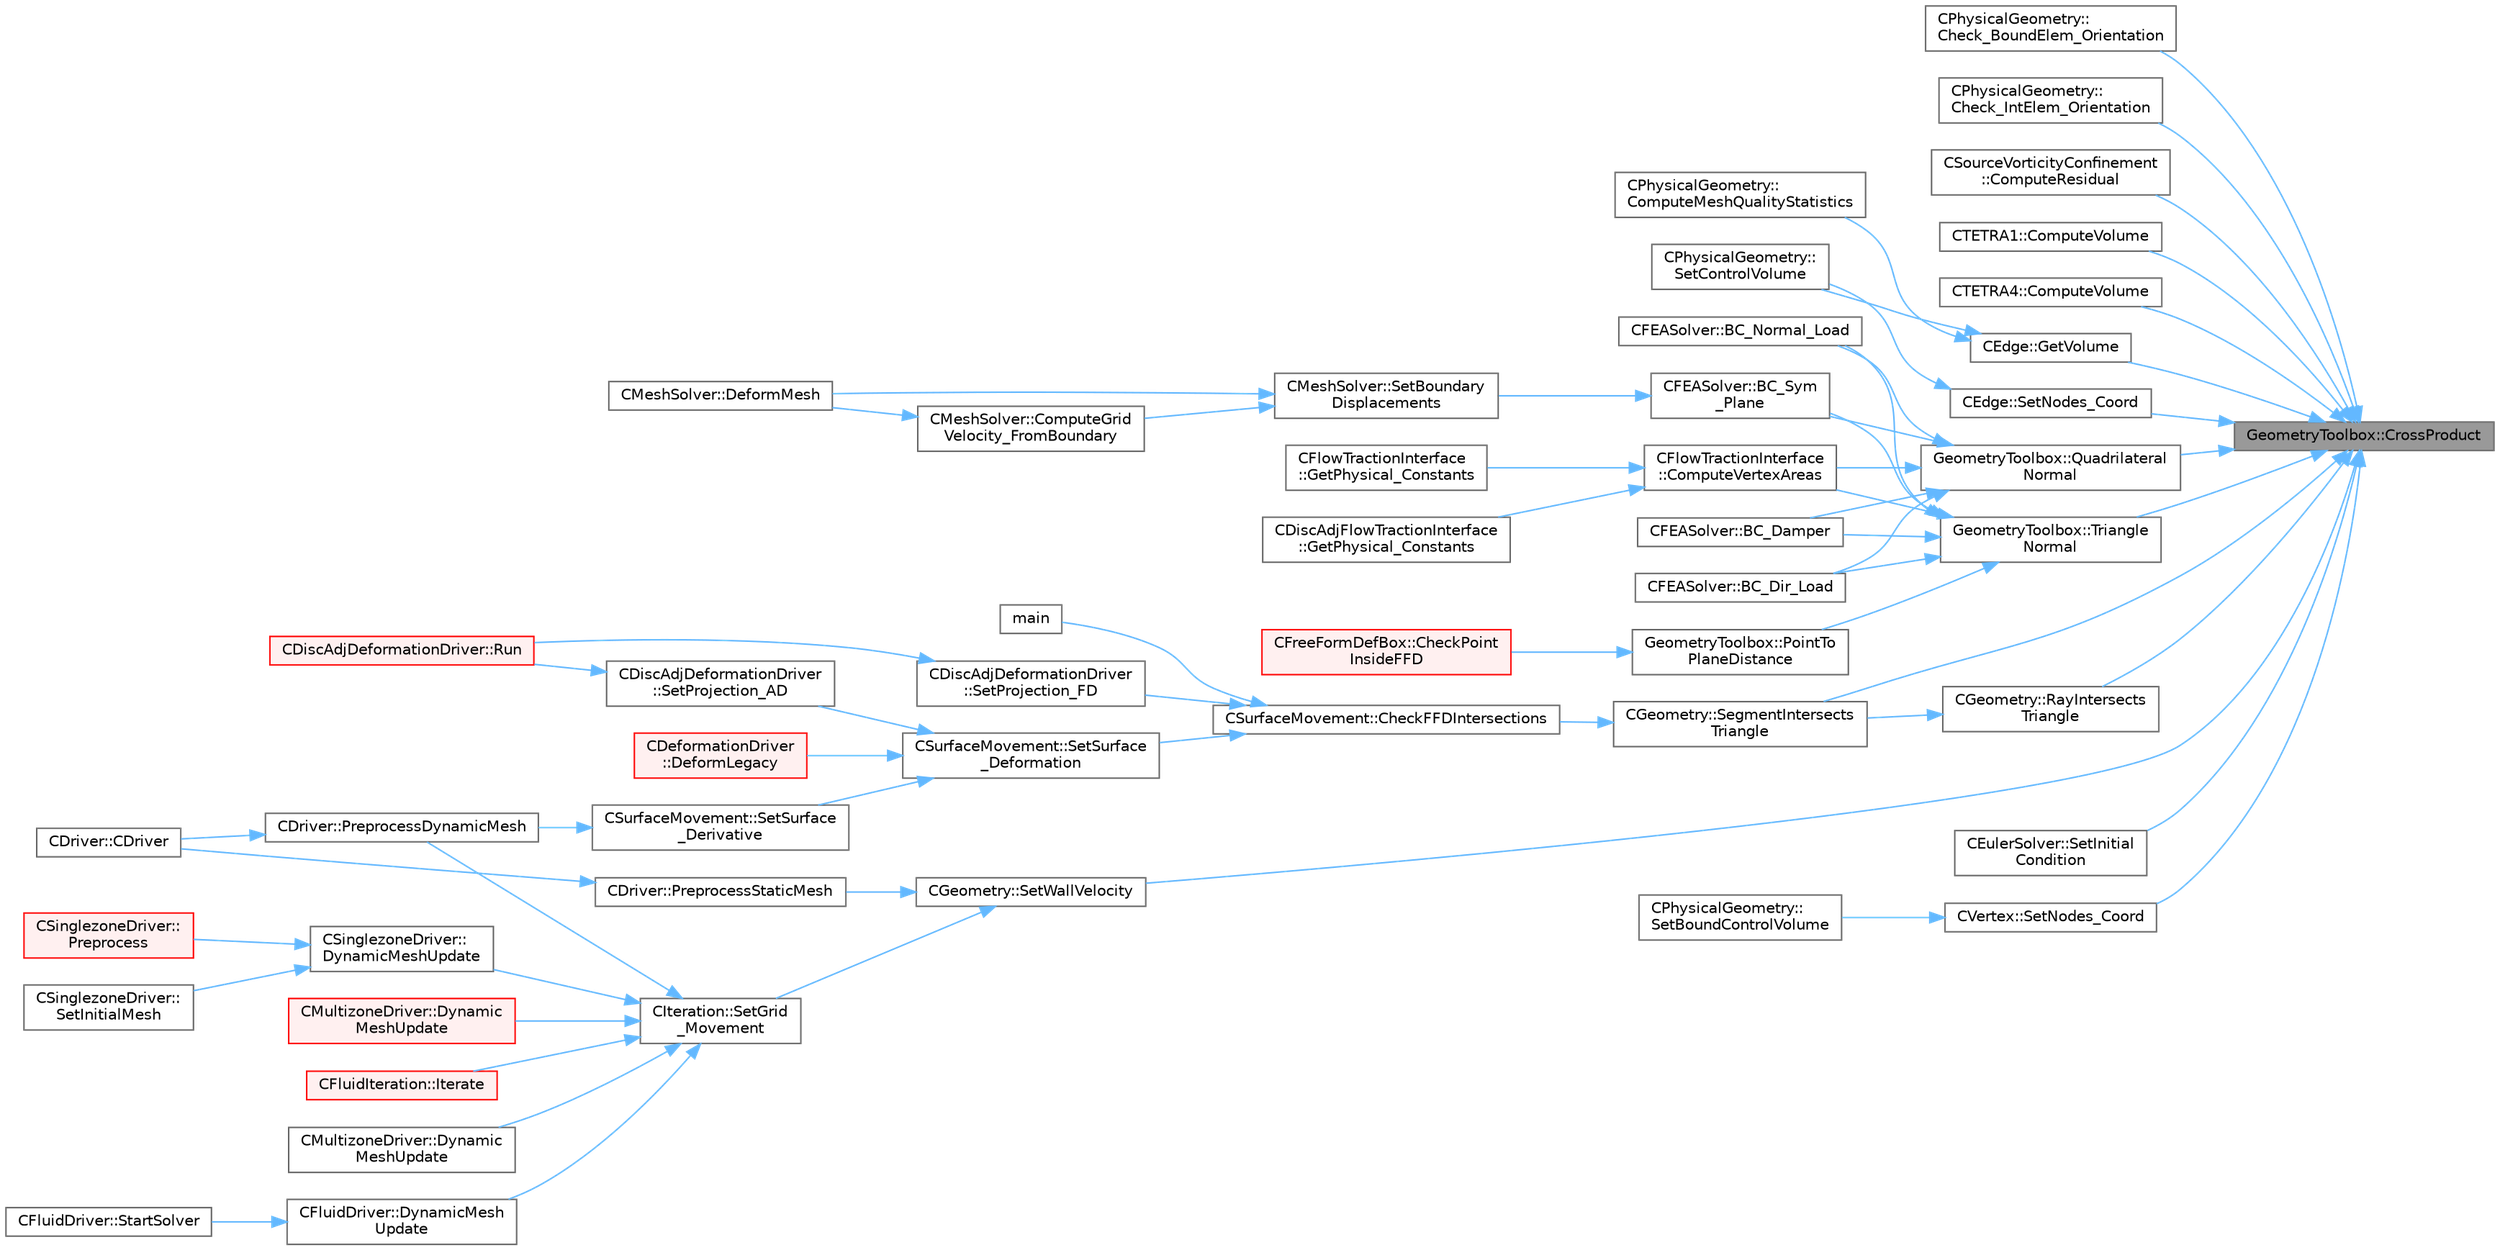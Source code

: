 digraph "GeometryToolbox::CrossProduct"
{
 // LATEX_PDF_SIZE
  bgcolor="transparent";
  edge [fontname=Helvetica,fontsize=10,labelfontname=Helvetica,labelfontsize=10];
  node [fontname=Helvetica,fontsize=10,shape=box,height=0.2,width=0.4];
  rankdir="RL";
  Node1 [id="Node000001",label="GeometryToolbox::CrossProduct",height=0.2,width=0.4,color="gray40", fillcolor="grey60", style="filled", fontcolor="black",tooltip="c = a x b"];
  Node1 -> Node2 [id="edge1_Node000001_Node000002",dir="back",color="steelblue1",style="solid",tooltip=" "];
  Node2 [id="Node000002",label="CPhysicalGeometry::\lCheck_BoundElem_Orientation",height=0.2,width=0.4,color="grey40", fillcolor="white", style="filled",URL="$classCPhysicalGeometry.html#a9d362c5d1caf1ed6ca75770185464873",tooltip="Check the volume element orientation."];
  Node1 -> Node3 [id="edge2_Node000001_Node000003",dir="back",color="steelblue1",style="solid",tooltip=" "];
  Node3 [id="Node000003",label="CPhysicalGeometry::\lCheck_IntElem_Orientation",height=0.2,width=0.4,color="grey40", fillcolor="white", style="filled",URL="$classCPhysicalGeometry.html#a8d4cd9d60573e8a9486d07c7b12c90a3",tooltip="Check the volume element orientation."];
  Node1 -> Node4 [id="edge3_Node000001_Node000004",dir="back",color="steelblue1",style="solid",tooltip=" "];
  Node4 [id="Node000004",label="CSourceVorticityConfinement\l::ComputeResidual",height=0.2,width=0.4,color="grey40", fillcolor="white", style="filled",URL="$classCSourceVorticityConfinement.html#ada4bf1f9507d70ac7909d8207b7f65e5",tooltip="Residual of the rotational frame source term."];
  Node1 -> Node5 [id="edge4_Node000001_Node000005",dir="back",color="steelblue1",style="solid",tooltip=" "];
  Node5 [id="Node000005",label="CTETRA1::ComputeVolume",height=0.2,width=0.4,color="grey40", fillcolor="white", style="filled",URL="$classCTETRA1.html#a25830a8ebc5b48a505cf85499930364e",tooltip="Compute the value of the volume of the element."];
  Node1 -> Node6 [id="edge5_Node000001_Node000006",dir="back",color="steelblue1",style="solid",tooltip=" "];
  Node6 [id="Node000006",label="CTETRA4::ComputeVolume",height=0.2,width=0.4,color="grey40", fillcolor="white", style="filled",URL="$classCTETRA4.html#a35b45a333c4c469a5a9a3c7bb6858d17",tooltip="Compute the value of the area of the element."];
  Node1 -> Node7 [id="edge6_Node000001_Node000007",dir="back",color="steelblue1",style="solid",tooltip=" "];
  Node7 [id="Node000007",label="CEdge::GetVolume",height=0.2,width=0.4,color="grey40", fillcolor="white", style="filled",URL="$classCEdge.html#a9b0ddab1700678d8690d59c9c07b8fc0",tooltip="Compute the volume associated with an edge (3D version)."];
  Node7 -> Node8 [id="edge7_Node000007_Node000008",dir="back",color="steelblue1",style="solid",tooltip=" "];
  Node8 [id="Node000008",label="CPhysicalGeometry::\lComputeMeshQualityStatistics",height=0.2,width=0.4,color="grey40", fillcolor="white", style="filled",URL="$classCPhysicalGeometry.html#a7cb41549dc077f561b34e1595847a3c0",tooltip="Compute 3 grid quality metrics: orthogonality angle, dual cell aspect ratio, and dual cell volume rat..."];
  Node7 -> Node9 [id="edge8_Node000007_Node000009",dir="back",color="steelblue1",style="solid",tooltip=" "];
  Node9 [id="Node000009",label="CPhysicalGeometry::\lSetControlVolume",height=0.2,width=0.4,color="grey40", fillcolor="white", style="filled",URL="$classCPhysicalGeometry.html#a0111aae7c2041c5c58b183bd337cdee6",tooltip="Set the edge structure of the control volume."];
  Node1 -> Node10 [id="edge9_Node000001_Node000010",dir="back",color="steelblue1",style="solid",tooltip=" "];
  Node10 [id="Node000010",label="GeometryToolbox::Quadrilateral\lNormal",height=0.2,width=0.4,color="grey40", fillcolor="white", style="filled",URL="$group__GeometryToolbox.html#ga33b6625a765eb24f27428949e1b1433e",tooltip="Normal vector of a quadrilateral, cross product of the two diagonals."];
  Node10 -> Node11 [id="edge10_Node000010_Node000011",dir="back",color="steelblue1",style="solid",tooltip=" "];
  Node11 [id="Node000011",label="CFEASolver::BC_Damper",height=0.2,width=0.4,color="grey40", fillcolor="white", style="filled",URL="$classCFEASolver.html#a2408c14aaa19a50a8bfaa85668ddf1c8",tooltip="Impose a damping load."];
  Node10 -> Node12 [id="edge11_Node000010_Node000012",dir="back",color="steelblue1",style="solid",tooltip=" "];
  Node12 [id="Node000012",label="CFEASolver::BC_Dir_Load",height=0.2,width=0.4,color="grey40", fillcolor="white", style="filled",URL="$classCFEASolver.html#a4a259f59bd8bfc5888a59e4505447134",tooltip="Impose a load boundary condition in cartesian coordinates."];
  Node10 -> Node13 [id="edge12_Node000010_Node000013",dir="back",color="steelblue1",style="solid",tooltip=" "];
  Node13 [id="Node000013",label="CFEASolver::BC_Normal_Load",height=0.2,width=0.4,color="grey40", fillcolor="white", style="filled",URL="$classCFEASolver.html#a564030e469386df4b15d1b3f490392a5",tooltip="Impose a load boundary condition normal to the boundary."];
  Node10 -> Node14 [id="edge13_Node000010_Node000014",dir="back",color="steelblue1",style="solid",tooltip=" "];
  Node14 [id="Node000014",label="CFEASolver::BC_Sym\l_Plane",height=0.2,width=0.4,color="grey40", fillcolor="white", style="filled",URL="$classCFEASolver.html#af0a805865c44d83408700f36050555ab",tooltip="Symmetry boundary conditions."];
  Node14 -> Node15 [id="edge14_Node000014_Node000015",dir="back",color="steelblue1",style="solid",tooltip=" "];
  Node15 [id="Node000015",label="CMeshSolver::SetBoundary\lDisplacements",height=0.2,width=0.4,color="grey40", fillcolor="white", style="filled",URL="$classCMeshSolver.html#a7d6d7ddc8fb135f6c4ef6313ff2f7e3c",tooltip="Check the boundary vertex that are going to be moved."];
  Node15 -> Node16 [id="edge15_Node000015_Node000016",dir="back",color="steelblue1",style="solid",tooltip=" "];
  Node16 [id="Node000016",label="CMeshSolver::ComputeGrid\lVelocity_FromBoundary",height=0.2,width=0.4,color="grey40", fillcolor="white", style="filled",URL="$classCMeshSolver.html#a0dde897c2a1bc27f95c5da3bb30e5c33",tooltip="Compute the grid velocity form the velocity at deformable boundary."];
  Node16 -> Node17 [id="edge16_Node000016_Node000017",dir="back",color="steelblue1",style="solid",tooltip=" "];
  Node17 [id="Node000017",label="CMeshSolver::DeformMesh",height=0.2,width=0.4,color="grey40", fillcolor="white", style="filled",URL="$classCMeshSolver.html#a573e4ddd63b680f5705f402ec317820b",tooltip="Grid deformation using the linear elasticity equations."];
  Node15 -> Node17 [id="edge17_Node000015_Node000017",dir="back",color="steelblue1",style="solid",tooltip=" "];
  Node10 -> Node18 [id="edge18_Node000010_Node000018",dir="back",color="steelblue1",style="solid",tooltip=" "];
  Node18 [id="Node000018",label="CFlowTractionInterface\l::ComputeVertexAreas",height=0.2,width=0.4,color="grey40", fillcolor="white", style="filled",URL="$classCFlowTractionInterface.html#a2871c21429328345bf80e69133fca456",tooltip="Computes vertex areas (FEA side) for when tractions need to be integrated."];
  Node18 -> Node19 [id="edge19_Node000018_Node000019",dir="back",color="steelblue1",style="solid",tooltip=" "];
  Node19 [id="Node000019",label="CDiscAdjFlowTractionInterface\l::GetPhysical_Constants",height=0.2,width=0.4,color="grey40", fillcolor="white", style="filled",URL="$classCDiscAdjFlowTractionInterface.html#a74f759fe6787e453fe99d80cec16becd",tooltip="Retrieve some constants needed for the calculations."];
  Node18 -> Node20 [id="edge20_Node000018_Node000020",dir="back",color="steelblue1",style="solid",tooltip=" "];
  Node20 [id="Node000020",label="CFlowTractionInterface\l::GetPhysical_Constants",height=0.2,width=0.4,color="grey40", fillcolor="white", style="filled",URL="$classCFlowTractionInterface.html#a027d7b92f6e0cc271fabd9a46b60616a",tooltip="Retrieve some constants needed for the calculations."];
  Node1 -> Node21 [id="edge21_Node000001_Node000021",dir="back",color="steelblue1",style="solid",tooltip=" "];
  Node21 [id="Node000021",label="CGeometry::RayIntersects\lTriangle",height=0.2,width=0.4,color="grey40", fillcolor="white", style="filled",URL="$classCGeometry.html#ab1d2271edeeba00741602b08280cb773",tooltip="Ray Intersects Triangle (Moller and Trumbore algorithm)"];
  Node21 -> Node22 [id="edge22_Node000021_Node000022",dir="back",color="steelblue1",style="solid",tooltip=" "];
  Node22 [id="Node000022",label="CGeometry::SegmentIntersects\lTriangle",height=0.2,width=0.4,color="grey40", fillcolor="white", style="filled",URL="$classCGeometry.html#ab9294f88c04c2e2829905f4f7bf21094",tooltip="Segment Intersects Triangle."];
  Node22 -> Node23 [id="edge23_Node000022_Node000023",dir="back",color="steelblue1",style="solid",tooltip=" "];
  Node23 [id="Node000023",label="CSurfaceMovement::CheckFFDIntersections",height=0.2,width=0.4,color="grey40", fillcolor="white", style="filled",URL="$classCSurfaceMovement.html#a55d4d6d2c26f414b4c21e915062684f4",tooltip="Check the intersections of the FFD with the surface."];
  Node23 -> Node24 [id="edge24_Node000023_Node000024",dir="back",color="steelblue1",style="solid",tooltip=" "];
  Node24 [id="Node000024",label="main",height=0.2,width=0.4,color="grey40", fillcolor="white", style="filled",URL="$SU2__GEO_8cpp.html#a0ddf1224851353fc92bfbff6f499fa97",tooltip=" "];
  Node23 -> Node25 [id="edge25_Node000023_Node000025",dir="back",color="steelblue1",style="solid",tooltip=" "];
  Node25 [id="Node000025",label="CDiscAdjDeformationDriver\l::SetProjection_FD",height=0.2,width=0.4,color="grey40", fillcolor="white", style="filled",URL="$classCDiscAdjDeformationDriver.html#a95299c158548de3cccbab0f2278172f5",tooltip="Projection of the surface sensitivity using finite differences (FD)."];
  Node25 -> Node26 [id="edge26_Node000025_Node000026",dir="back",color="steelblue1",style="solid",tooltip=" "];
  Node26 [id="Node000026",label="CDiscAdjDeformationDriver::Run",height=0.2,width=0.4,color="red", fillcolor="#FFF0F0", style="filled",URL="$classCDiscAdjDeformationDriver.html#adb51f9096356607d6f48c05891dec0cb",tooltip="Launch the driver computation."];
  Node23 -> Node28 [id="edge27_Node000023_Node000028",dir="back",color="steelblue1",style="solid",tooltip=" "];
  Node28 [id="Node000028",label="CSurfaceMovement::SetSurface\l_Deformation",height=0.2,width=0.4,color="grey40", fillcolor="white", style="filled",URL="$classCSurfaceMovement.html#af8da279141f7e64121f3d15019fee45e",tooltip="Set the surface/boundary deformation."];
  Node28 -> Node29 [id="edge28_Node000028_Node000029",dir="back",color="steelblue1",style="solid",tooltip=" "];
  Node29 [id="Node000029",label="CDeformationDriver\l::DeformLegacy",height=0.2,width=0.4,color="red", fillcolor="#FFF0F0", style="filled",URL="$classCDeformationDriver.html#a3a78157ae57334880516fa9b84b81c0a",tooltip="Mesh deformation based on legacy implementation."];
  Node28 -> Node33 [id="edge29_Node000028_Node000033",dir="back",color="steelblue1",style="solid",tooltip=" "];
  Node33 [id="Node000033",label="CDiscAdjDeformationDriver\l::SetProjection_AD",height=0.2,width=0.4,color="grey40", fillcolor="white", style="filled",URL="$classCDiscAdjDeformationDriver.html#a6cb4f362b649e12ef2afad764de6d70a",tooltip="Projection of the surface sensitivity using algorithmic differentiation (AD)."];
  Node33 -> Node26 [id="edge30_Node000033_Node000026",dir="back",color="steelblue1",style="solid",tooltip=" "];
  Node28 -> Node34 [id="edge31_Node000028_Node000034",dir="back",color="steelblue1",style="solid",tooltip=" "];
  Node34 [id="Node000034",label="CSurfaceMovement::SetSurface\l_Derivative",height=0.2,width=0.4,color="grey40", fillcolor="white", style="filled",URL="$classCSurfaceMovement.html#af6aac73d04565bf6e9b81305b66e97e7",tooltip="Set derivatives of the surface/boundary deformation."];
  Node34 -> Node35 [id="edge32_Node000034_Node000035",dir="back",color="steelblue1",style="solid",tooltip=" "];
  Node35 [id="Node000035",label="CDriver::PreprocessDynamicMesh",height=0.2,width=0.4,color="grey40", fillcolor="white", style="filled",URL="$classCDriver.html#a1c1a52f57d73376cd2e95e730274a6ae",tooltip="GridMovement_Preprocessing."];
  Node35 -> Node36 [id="edge33_Node000035_Node000036",dir="back",color="steelblue1",style="solid",tooltip=" "];
  Node36 [id="Node000036",label="CDriver::CDriver",height=0.2,width=0.4,color="grey40", fillcolor="white", style="filled",URL="$classCDriver.html#a3fca4a013a6efa9bbb38fe78a86b5f3d",tooltip="Constructor of the class."];
  Node1 -> Node22 [id="edge34_Node000001_Node000022",dir="back",color="steelblue1",style="solid",tooltip=" "];
  Node1 -> Node37 [id="edge35_Node000001_Node000037",dir="back",color="steelblue1",style="solid",tooltip=" "];
  Node37 [id="Node000037",label="CEulerSolver::SetInitial\lCondition",height=0.2,width=0.4,color="grey40", fillcolor="white", style="filled",URL="$classCEulerSolver.html#ad2e701dc22e44bd36cf64102ab1b335f",tooltip="Set the initial condition for the Euler Equations."];
  Node1 -> Node38 [id="edge36_Node000001_Node000038",dir="back",color="steelblue1",style="solid",tooltip=" "];
  Node38 [id="Node000038",label="CVertex::SetNodes_Coord",height=0.2,width=0.4,color="grey40", fillcolor="white", style="filled",URL="$classCVertex.html#ad2bd909674b864a30e2b090b814b0372",tooltip="Set the face that correspond to a vertex."];
  Node38 -> Node39 [id="edge37_Node000038_Node000039",dir="back",color="steelblue1",style="solid",tooltip=" "];
  Node39 [id="Node000039",label="CPhysicalGeometry::\lSetBoundControlVolume",height=0.2,width=0.4,color="grey40", fillcolor="white", style="filled",URL="$classCPhysicalGeometry.html#a6767e6f3fec7bdb037a3add63e93395d",tooltip="Set boundary vertex structure of the control volume."];
  Node1 -> Node40 [id="edge38_Node000001_Node000040",dir="back",color="steelblue1",style="solid",tooltip=" "];
  Node40 [id="Node000040",label="CEdge::SetNodes_Coord",height=0.2,width=0.4,color="grey40", fillcolor="white", style="filled",URL="$classCEdge.html#a274d89921525e3b3eb06ab3c21438f19",tooltip="Set the face that corresponds to an edge (3D version)."];
  Node40 -> Node9 [id="edge39_Node000040_Node000009",dir="back",color="steelblue1",style="solid",tooltip=" "];
  Node1 -> Node41 [id="edge40_Node000001_Node000041",dir="back",color="steelblue1",style="solid",tooltip=" "];
  Node41 [id="Node000041",label="CGeometry::SetWallVelocity",height=0.2,width=0.4,color="grey40", fillcolor="white", style="filled",URL="$classCGeometry.html#a56af72c0e00cf908f1ce883c4b0c8028",tooltip="Set the translational/rotational velocity for all moving walls."];
  Node41 -> Node42 [id="edge41_Node000041_Node000042",dir="back",color="steelblue1",style="solid",tooltip=" "];
  Node42 [id="Node000042",label="CDriver::PreprocessStaticMesh",height=0.2,width=0.4,color="grey40", fillcolor="white", style="filled",URL="$classCDriver.html#a4c727907817617b9a84674ca94ad5b90",tooltip="Initiate value for static mesh movement such as the gridVel for the ROTATING frame."];
  Node42 -> Node36 [id="edge42_Node000042_Node000036",dir="back",color="steelblue1",style="solid",tooltip=" "];
  Node41 -> Node43 [id="edge43_Node000041_Node000043",dir="back",color="steelblue1",style="solid",tooltip=" "];
  Node43 [id="Node000043",label="CIteration::SetGrid\l_Movement",height=0.2,width=0.4,color="grey40", fillcolor="white", style="filled",URL="$classCIteration.html#a7b36785762f6b0c214569b185b858b6c",tooltip="Updates the positions and grid velocities for dynamic meshes between physical time steps."];
  Node43 -> Node44 [id="edge44_Node000043_Node000044",dir="back",color="steelblue1",style="solid",tooltip=" "];
  Node44 [id="Node000044",label="CFluidDriver::DynamicMesh\lUpdate",height=0.2,width=0.4,color="grey40", fillcolor="white", style="filled",URL="$classCFluidDriver.html#a169667db03c0f4e2511d23a8a29280f6",tooltip="Perform a dynamic mesh deformation, included grid velocity computation and the update of the multi-gr..."];
  Node44 -> Node45 [id="edge45_Node000044_Node000045",dir="back",color="steelblue1",style="solid",tooltip=" "];
  Node45 [id="Node000045",label="CFluidDriver::StartSolver",height=0.2,width=0.4,color="grey40", fillcolor="white", style="filled",URL="$classCFluidDriver.html#aa0139a1e26f43f0154854c9f99ded978",tooltip="Launch the computation for all zones and all physics."];
  Node43 -> Node46 [id="edge46_Node000043_Node000046",dir="back",color="steelblue1",style="solid",tooltip=" "];
  Node46 [id="Node000046",label="CMultizoneDriver::Dynamic\lMeshUpdate",height=0.2,width=0.4,color="grey40", fillcolor="white", style="filled",URL="$classCMultizoneDriver.html#a53ec5acb13bb0e897515e098b11b10ac",tooltip="Perform a dynamic mesh deformation, included grid velocity computation and the update of the multigri..."];
  Node43 -> Node47 [id="edge47_Node000043_Node000047",dir="back",color="steelblue1",style="solid",tooltip=" "];
  Node47 [id="Node000047",label="CSinglezoneDriver::\lDynamicMeshUpdate",height=0.2,width=0.4,color="grey40", fillcolor="white", style="filled",URL="$classCSinglezoneDriver.html#a2f88f82c3b958d60452d5513daf5c128",tooltip="Perform a dynamic mesh deformation, included grid velocity computation and the update of the multigri..."];
  Node47 -> Node48 [id="edge48_Node000047_Node000048",dir="back",color="steelblue1",style="solid",tooltip=" "];
  Node48 [id="Node000048",label="CSinglezoneDriver::\lPreprocess",height=0.2,width=0.4,color="red", fillcolor="#FFF0F0", style="filled",URL="$classCSinglezoneDriver.html#a0b2c8c9b257915d6b19d72014f3bb82a",tooltip="Preprocess the single-zone iteration."];
  Node47 -> Node50 [id="edge49_Node000047_Node000050",dir="back",color="steelblue1",style="solid",tooltip=" "];
  Node50 [id="Node000050",label="CSinglezoneDriver::\lSetInitialMesh",height=0.2,width=0.4,color="grey40", fillcolor="white", style="filled",URL="$classCSinglezoneDriver.html#aec7315f833718d3f1ac6c2fb2b2a661b",tooltip="Perform a mesh deformation as initial condition."];
  Node43 -> Node51 [id="edge50_Node000043_Node000051",dir="back",color="steelblue1",style="solid",tooltip=" "];
  Node51 [id="Node000051",label="CMultizoneDriver::Dynamic\lMeshUpdate",height=0.2,width=0.4,color="red", fillcolor="#FFF0F0", style="filled",URL="$classCMultizoneDriver.html#a9369ae70a2e529fa81cef90c3857f1c7",tooltip="Perform a dynamic mesh deformation, including grid velocity computation and update of the multigrid s..."];
  Node43 -> Node64 [id="edge51_Node000043_Node000064",dir="back",color="steelblue1",style="solid",tooltip=" "];
  Node64 [id="Node000064",label="CFluidIteration::Iterate",height=0.2,width=0.4,color="red", fillcolor="#FFF0F0", style="filled",URL="$classCFluidIteration.html#a9ce0d8765aff42207afcd2c9ab6f71d8",tooltip="Perform a single iteration of the fluid system."];
  Node43 -> Node35 [id="edge52_Node000043_Node000035",dir="back",color="steelblue1",style="solid",tooltip=" "];
  Node1 -> Node66 [id="edge53_Node000001_Node000066",dir="back",color="steelblue1",style="solid",tooltip=" "];
  Node66 [id="Node000066",label="GeometryToolbox::Triangle\lNormal",height=0.2,width=0.4,color="grey40", fillcolor="white", style="filled",URL="$group__GeometryToolbox.html#gaaf49b2060e8b62e065637f257283d132",tooltip="Normal vector of a triangle, cross product of two sides."];
  Node66 -> Node11 [id="edge54_Node000066_Node000011",dir="back",color="steelblue1",style="solid",tooltip=" "];
  Node66 -> Node12 [id="edge55_Node000066_Node000012",dir="back",color="steelblue1",style="solid",tooltip=" "];
  Node66 -> Node13 [id="edge56_Node000066_Node000013",dir="back",color="steelblue1",style="solid",tooltip=" "];
  Node66 -> Node14 [id="edge57_Node000066_Node000014",dir="back",color="steelblue1",style="solid",tooltip=" "];
  Node66 -> Node18 [id="edge58_Node000066_Node000018",dir="back",color="steelblue1",style="solid",tooltip=" "];
  Node66 -> Node67 [id="edge59_Node000066_Node000067",dir="back",color="steelblue1",style="solid",tooltip=" "];
  Node67 [id="Node000067",label="GeometryToolbox::PointTo\lPlaneDistance",height=0.2,width=0.4,color="grey40", fillcolor="white", style="filled",URL="$group__GeometryToolbox.html#ga0b545394f73507bf335bfdc045f96b37",tooltip="Signed distance from a point to a plane defined by 3 coordinates."];
  Node67 -> Node68 [id="edge60_Node000067_Node000068",dir="back",color="steelblue1",style="solid",tooltip=" "];
  Node68 [id="Node000068",label="CFreeFormDefBox::CheckPoint\lInsideFFD",height=0.2,width=0.4,color="red", fillcolor="#FFF0F0", style="filled",URL="$classCFreeFormDefBox.html#a44f6c2b104ce2a8cfdd656d2bd39bd8f",tooltip="Returns true if the point is inside the FFD."];
}
